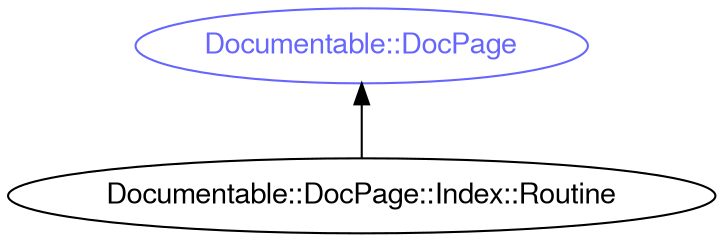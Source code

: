 digraph "perl6-type-graph" {
    rankdir=BT;
    splines=polyline;
    overlap=false; 
    // Types
    "Documentable::DocPage::Index::Routine" [color="#000000", fontcolor="#000000", href="/type/Documentable::DocPage::Index::Routine", fontname="FreeSans"];
    "Documentable::DocPage" [color="#6666FF", fontcolor="#6666FF", href="/type/Documentable::DocPage", fontname="FreeSans"];

    // Superclasses
    "Documentable::DocPage::Index::Routine" -> "Documentable::DocPage" [color="#000000"];

    // Roles
}
